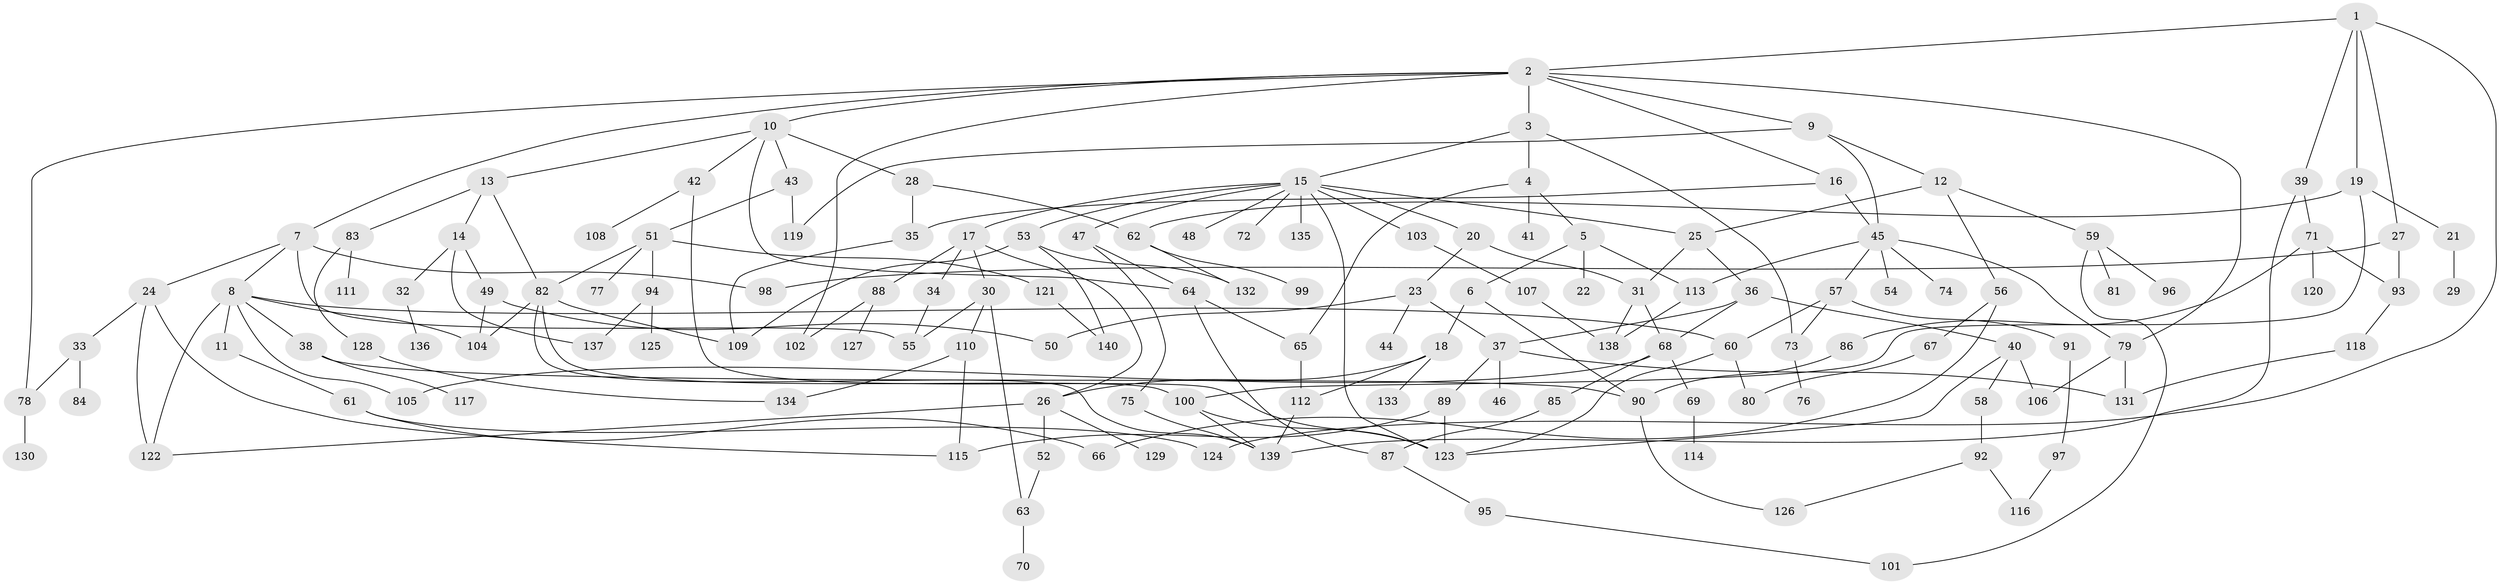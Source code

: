 // coarse degree distribution, {6: 0.08163265306122448, 11: 0.02040816326530612, 5: 0.08163265306122448, 7: 0.030612244897959183, 8: 0.030612244897959183, 3: 0.1836734693877551, 4: 0.09183673469387756, 1: 0.23469387755102042, 2: 0.24489795918367346}
// Generated by graph-tools (version 1.1) at 2025/51/02/27/25 19:51:39]
// undirected, 140 vertices, 201 edges
graph export_dot {
graph [start="1"]
  node [color=gray90,style=filled];
  1;
  2;
  3;
  4;
  5;
  6;
  7;
  8;
  9;
  10;
  11;
  12;
  13;
  14;
  15;
  16;
  17;
  18;
  19;
  20;
  21;
  22;
  23;
  24;
  25;
  26;
  27;
  28;
  29;
  30;
  31;
  32;
  33;
  34;
  35;
  36;
  37;
  38;
  39;
  40;
  41;
  42;
  43;
  44;
  45;
  46;
  47;
  48;
  49;
  50;
  51;
  52;
  53;
  54;
  55;
  56;
  57;
  58;
  59;
  60;
  61;
  62;
  63;
  64;
  65;
  66;
  67;
  68;
  69;
  70;
  71;
  72;
  73;
  74;
  75;
  76;
  77;
  78;
  79;
  80;
  81;
  82;
  83;
  84;
  85;
  86;
  87;
  88;
  89;
  90;
  91;
  92;
  93;
  94;
  95;
  96;
  97;
  98;
  99;
  100;
  101;
  102;
  103;
  104;
  105;
  106;
  107;
  108;
  109;
  110;
  111;
  112;
  113;
  114;
  115;
  116;
  117;
  118;
  119;
  120;
  121;
  122;
  123;
  124;
  125;
  126;
  127;
  128;
  129;
  130;
  131;
  132;
  133;
  134;
  135;
  136;
  137;
  138;
  139;
  140;
  1 -- 2;
  1 -- 19;
  1 -- 27;
  1 -- 39;
  1 -- 124;
  2 -- 3;
  2 -- 7;
  2 -- 9;
  2 -- 10;
  2 -- 16;
  2 -- 78;
  2 -- 79;
  2 -- 102;
  3 -- 4;
  3 -- 15;
  3 -- 73;
  4 -- 5;
  4 -- 41;
  4 -- 65;
  5 -- 6;
  5 -- 22;
  5 -- 113;
  6 -- 18;
  6 -- 90;
  7 -- 8;
  7 -- 24;
  7 -- 55;
  7 -- 98;
  8 -- 11;
  8 -- 38;
  8 -- 60;
  8 -- 122;
  8 -- 105;
  8 -- 104;
  9 -- 12;
  9 -- 45;
  9 -- 119;
  10 -- 13;
  10 -- 28;
  10 -- 42;
  10 -- 43;
  10 -- 64;
  11 -- 61;
  12 -- 25;
  12 -- 56;
  12 -- 59;
  13 -- 14;
  13 -- 83;
  13 -- 82;
  14 -- 32;
  14 -- 49;
  14 -- 137;
  15 -- 17;
  15 -- 20;
  15 -- 47;
  15 -- 48;
  15 -- 53;
  15 -- 72;
  15 -- 103;
  15 -- 135;
  15 -- 25;
  15 -- 123;
  16 -- 35;
  16 -- 45;
  17 -- 26;
  17 -- 30;
  17 -- 34;
  17 -- 88;
  18 -- 133;
  18 -- 26;
  18 -- 112;
  19 -- 21;
  19 -- 62;
  19 -- 100;
  20 -- 23;
  20 -- 31;
  21 -- 29;
  23 -- 44;
  23 -- 50;
  23 -- 37;
  24 -- 33;
  24 -- 115;
  24 -- 122;
  25 -- 36;
  25 -- 31;
  26 -- 52;
  26 -- 129;
  26 -- 122;
  27 -- 93;
  27 -- 98;
  28 -- 62;
  28 -- 35;
  30 -- 110;
  30 -- 63;
  30 -- 55;
  31 -- 138;
  31 -- 68;
  32 -- 136;
  33 -- 84;
  33 -- 78;
  34 -- 55;
  35 -- 109;
  36 -- 37;
  36 -- 40;
  36 -- 68;
  37 -- 46;
  37 -- 89;
  37 -- 131;
  38 -- 117;
  38 -- 90;
  39 -- 71;
  39 -- 139;
  40 -- 58;
  40 -- 123;
  40 -- 106;
  42 -- 108;
  42 -- 123;
  43 -- 51;
  43 -- 119;
  45 -- 54;
  45 -- 57;
  45 -- 74;
  45 -- 113;
  45 -- 79;
  47 -- 64;
  47 -- 75;
  49 -- 50;
  49 -- 104;
  51 -- 77;
  51 -- 82;
  51 -- 94;
  51 -- 121;
  52 -- 63;
  53 -- 109;
  53 -- 132;
  53 -- 140;
  56 -- 67;
  56 -- 66;
  57 -- 91;
  57 -- 73;
  57 -- 60;
  58 -- 92;
  59 -- 81;
  59 -- 96;
  59 -- 101;
  60 -- 80;
  60 -- 123;
  61 -- 66;
  61 -- 124;
  62 -- 99;
  62 -- 132;
  63 -- 70;
  64 -- 87;
  64 -- 65;
  65 -- 112;
  67 -- 80;
  68 -- 69;
  68 -- 85;
  68 -- 105;
  69 -- 114;
  71 -- 86;
  71 -- 120;
  71 -- 93;
  73 -- 76;
  75 -- 139;
  78 -- 130;
  79 -- 106;
  79 -- 131;
  82 -- 104;
  82 -- 100;
  82 -- 109;
  82 -- 139;
  83 -- 111;
  83 -- 128;
  85 -- 87;
  86 -- 90;
  87 -- 95;
  88 -- 127;
  88 -- 102;
  89 -- 115;
  89 -- 123;
  90 -- 126;
  91 -- 97;
  92 -- 116;
  92 -- 126;
  93 -- 118;
  94 -- 125;
  94 -- 137;
  95 -- 101;
  97 -- 116;
  100 -- 139;
  100 -- 123;
  103 -- 107;
  107 -- 138;
  110 -- 134;
  110 -- 115;
  112 -- 139;
  113 -- 138;
  118 -- 131;
  121 -- 140;
  128 -- 134;
}
